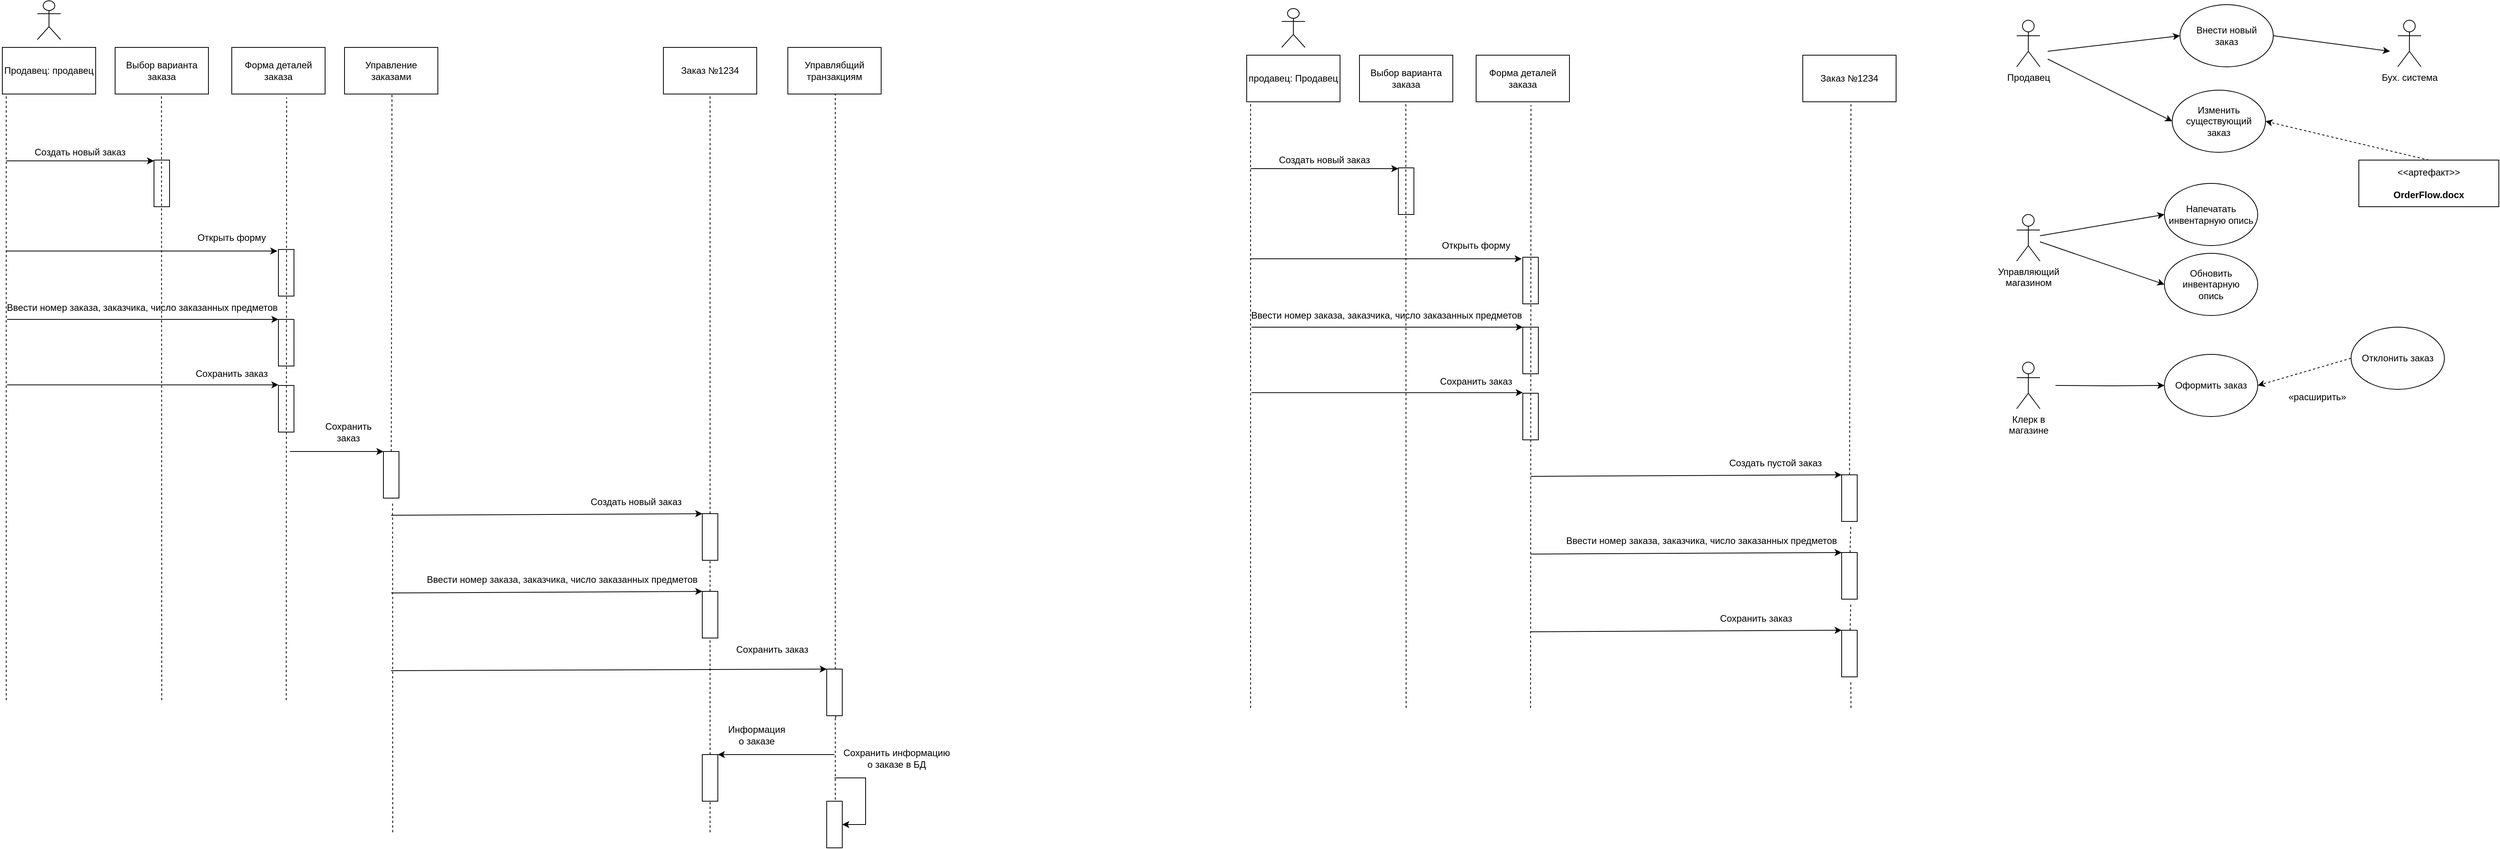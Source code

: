<mxfile version="21.7.2" type="github">
  <diagram name="Страница — 1" id="5BKbv1-Y0ZA6cRonurt2">
    <mxGraphModel dx="3470" dy="539" grid="1" gridSize="10" guides="1" tooltips="1" connect="1" arrows="1" fold="1" page="1" pageScale="1" pageWidth="827" pageHeight="1169" math="0" shadow="0">
      <root>
        <mxCell id="0" />
        <mxCell id="1" parent="0" />
        <mxCell id="kI3_UYpgPVmygFuwTGj5-16" style="rounded=0;orthogonalLoop=1;jettySize=auto;html=1;entryX=0;entryY=0.5;entryDx=0;entryDy=0;" edge="1" parent="1" target="kI3_UYpgPVmygFuwTGj5-4">
          <mxGeometry relative="1" as="geometry">
            <mxPoint x="160" y="115" as="sourcePoint" />
          </mxGeometry>
        </mxCell>
        <mxCell id="kI3_UYpgPVmygFuwTGj5-18" style="rounded=0;orthogonalLoop=1;jettySize=auto;html=1;entryX=0;entryY=0.5;entryDx=0;entryDy=0;" edge="1" parent="1" target="kI3_UYpgPVmygFuwTGj5-10">
          <mxGeometry relative="1" as="geometry">
            <mxPoint x="160" y="125" as="sourcePoint" />
          </mxGeometry>
        </mxCell>
        <mxCell id="kI3_UYpgPVmygFuwTGj5-1" value="Продавец" style="shape=umlActor;verticalLabelPosition=bottom;verticalAlign=top;html=1;outlineConnect=0;" vertex="1" parent="1">
          <mxGeometry x="120" y="75" width="30" height="60" as="geometry" />
        </mxCell>
        <mxCell id="kI3_UYpgPVmygFuwTGj5-2" value="Управляющий &lt;br&gt;магазином" style="shape=umlActor;verticalLabelPosition=bottom;verticalAlign=top;html=1;outlineConnect=0;" vertex="1" parent="1">
          <mxGeometry x="120" y="325" width="30" height="60" as="geometry" />
        </mxCell>
        <mxCell id="kI3_UYpgPVmygFuwTGj5-3" value="Бух. система" style="shape=umlActor;verticalLabelPosition=bottom;verticalAlign=top;html=1;outlineConnect=0;" vertex="1" parent="1">
          <mxGeometry x="610" y="75" width="30" height="60" as="geometry" />
        </mxCell>
        <mxCell id="kI3_UYpgPVmygFuwTGj5-17" style="rounded=0;orthogonalLoop=1;jettySize=auto;html=1;exitX=1;exitY=0.5;exitDx=0;exitDy=0;" edge="1" parent="1" source="kI3_UYpgPVmygFuwTGj5-4">
          <mxGeometry relative="1" as="geometry">
            <mxPoint x="600" y="115" as="targetPoint" />
          </mxGeometry>
        </mxCell>
        <mxCell id="kI3_UYpgPVmygFuwTGj5-4" value="Внести новый &lt;br&gt;заказ" style="ellipse;whiteSpace=wrap;html=1;" vertex="1" parent="1">
          <mxGeometry x="330" y="55" width="120" height="80" as="geometry" />
        </mxCell>
        <mxCell id="kI3_UYpgPVmygFuwTGj5-23" style="edgeStyle=orthogonalEdgeStyle;rounded=0;orthogonalLoop=1;jettySize=auto;html=1;entryX=0;entryY=0.5;entryDx=0;entryDy=0;" edge="1" parent="1" target="kI3_UYpgPVmygFuwTGj5-6">
          <mxGeometry relative="1" as="geometry">
            <mxPoint x="170" y="545" as="sourcePoint" />
          </mxGeometry>
        </mxCell>
        <mxCell id="kI3_UYpgPVmygFuwTGj5-5" value="Клерк в &lt;br&gt;магазине" style="shape=umlActor;verticalLabelPosition=bottom;verticalAlign=top;html=1;outlineConnect=0;" vertex="1" parent="1">
          <mxGeometry x="120" y="515" width="30" height="60" as="geometry" />
        </mxCell>
        <mxCell id="kI3_UYpgPVmygFuwTGj5-6" value="Оформить заказ" style="ellipse;whiteSpace=wrap;html=1;" vertex="1" parent="1">
          <mxGeometry x="310" y="505" width="120" height="80" as="geometry" />
        </mxCell>
        <mxCell id="kI3_UYpgPVmygFuwTGj5-21" style="rounded=0;orthogonalLoop=1;jettySize=auto;html=1;exitX=0;exitY=0.5;exitDx=0;exitDy=0;entryX=1;entryY=0.5;entryDx=0;entryDy=0;dashed=1;" edge="1" parent="1" source="kI3_UYpgPVmygFuwTGj5-7" target="kI3_UYpgPVmygFuwTGj5-6">
          <mxGeometry relative="1" as="geometry" />
        </mxCell>
        <mxCell id="kI3_UYpgPVmygFuwTGj5-7" value="Отклонить заказ" style="ellipse;whiteSpace=wrap;html=1;" vertex="1" parent="1">
          <mxGeometry x="550" y="470" width="120" height="80" as="geometry" />
        </mxCell>
        <mxCell id="kI3_UYpgPVmygFuwTGj5-8" value="Обновить&lt;br&gt;инвентарную&lt;br&gt;опись" style="ellipse;whiteSpace=wrap;html=1;" vertex="1" parent="1">
          <mxGeometry x="310" y="375" width="120" height="80" as="geometry" />
        </mxCell>
        <mxCell id="kI3_UYpgPVmygFuwTGj5-9" value="Напечатать инвентарную опись" style="ellipse;whiteSpace=wrap;html=1;" vertex="1" parent="1">
          <mxGeometry x="310" y="285" width="120" height="80" as="geometry" />
        </mxCell>
        <mxCell id="kI3_UYpgPVmygFuwTGj5-10" value="Изменить существующий &lt;br&gt;заказ" style="ellipse;whiteSpace=wrap;html=1;" vertex="1" parent="1">
          <mxGeometry x="320" y="165" width="120" height="80" as="geometry" />
        </mxCell>
        <mxCell id="kI3_UYpgPVmygFuwTGj5-19" style="rounded=0;orthogonalLoop=1;jettySize=auto;html=1;exitX=0.5;exitY=0;exitDx=0;exitDy=0;entryX=1;entryY=0.5;entryDx=0;entryDy=0;dashed=1;" edge="1" parent="1" source="kI3_UYpgPVmygFuwTGj5-11" target="kI3_UYpgPVmygFuwTGj5-10">
          <mxGeometry relative="1" as="geometry" />
        </mxCell>
        <mxCell id="kI3_UYpgPVmygFuwTGj5-11" value="&amp;lt;&amp;lt;артефакт&amp;gt;&amp;gt;&lt;br&gt;&lt;br&gt;&lt;b&gt;OrderFlow.docx&lt;/b&gt;" style="html=1;align=center;verticalAlign=middle;dashed=0;whiteSpace=wrap;" vertex="1" parent="1">
          <mxGeometry x="560" y="255" width="180" height="60" as="geometry" />
        </mxCell>
        <mxCell id="kI3_UYpgPVmygFuwTGj5-12" value="" style="endArrow=classic;html=1;rounded=0;entryX=0;entryY=0.5;entryDx=0;entryDy=0;" edge="1" parent="1" source="kI3_UYpgPVmygFuwTGj5-2" target="kI3_UYpgPVmygFuwTGj5-8">
          <mxGeometry width="50" height="50" relative="1" as="geometry">
            <mxPoint x="390" y="445" as="sourcePoint" />
            <mxPoint x="440" y="395" as="targetPoint" />
            <Array as="points" />
          </mxGeometry>
        </mxCell>
        <mxCell id="kI3_UYpgPVmygFuwTGj5-14" value="" style="endArrow=classic;html=1;rounded=0;entryX=0;entryY=0.5;entryDx=0;entryDy=0;" edge="1" parent="1" source="kI3_UYpgPVmygFuwTGj5-2" target="kI3_UYpgPVmygFuwTGj5-9">
          <mxGeometry width="50" height="50" relative="1" as="geometry">
            <mxPoint x="160" y="370" as="sourcePoint" />
            <mxPoint x="320" y="425" as="targetPoint" />
            <Array as="points" />
          </mxGeometry>
        </mxCell>
        <mxCell id="kI3_UYpgPVmygFuwTGj5-22" value="&amp;nbsp;«расширить»" style="text;html=1;strokeColor=none;fillColor=none;align=center;verticalAlign=middle;whiteSpace=wrap;rounded=0;" vertex="1" parent="1">
          <mxGeometry x="460" y="545" width="90" height="30" as="geometry" />
        </mxCell>
        <mxCell id="kI3_UYpgPVmygFuwTGj5-24" value="продавец: Продавец" style="rounded=0;whiteSpace=wrap;html=1;" vertex="1" parent="1">
          <mxGeometry x="-870" y="120" width="120" height="60" as="geometry" />
        </mxCell>
        <mxCell id="kI3_UYpgPVmygFuwTGj5-25" value="" style="shape=umlActor;verticalLabelPosition=bottom;verticalAlign=top;html=1;outlineConnect=0;" vertex="1" parent="1">
          <mxGeometry x="-825" y="60" width="30" height="50" as="geometry" />
        </mxCell>
        <mxCell id="kI3_UYpgPVmygFuwTGj5-29" value="Выбор варианта заказа" style="rounded=0;whiteSpace=wrap;html=1;" vertex="1" parent="1">
          <mxGeometry x="-725" y="120" width="120" height="60" as="geometry" />
        </mxCell>
        <mxCell id="kI3_UYpgPVmygFuwTGj5-30" value="Форма деталей заказа" style="rounded=0;whiteSpace=wrap;html=1;" vertex="1" parent="1">
          <mxGeometry x="-575" y="120" width="120" height="60" as="geometry" />
        </mxCell>
        <mxCell id="kI3_UYpgPVmygFuwTGj5-32" value="" style="endArrow=classic;html=1;rounded=0;entryX=0;entryY=0.25;entryDx=0;entryDy=0;" edge="1" parent="1">
          <mxGeometry width="50" height="50" relative="1" as="geometry">
            <mxPoint x="-865" y="266" as="sourcePoint" />
            <mxPoint x="-675" y="266" as="targetPoint" />
          </mxGeometry>
        </mxCell>
        <mxCell id="kI3_UYpgPVmygFuwTGj5-33" value="Создать новый заказ" style="text;html=1;strokeColor=none;fillColor=none;align=center;verticalAlign=middle;whiteSpace=wrap;rounded=0;" vertex="1" parent="1">
          <mxGeometry x="-835" y="240" width="130" height="30" as="geometry" />
        </mxCell>
        <mxCell id="kI3_UYpgPVmygFuwTGj5-36" value="" style="rounded=0;whiteSpace=wrap;html=1;" vertex="1" parent="1">
          <mxGeometry x="-675" y="265" width="20" height="60" as="geometry" />
        </mxCell>
        <mxCell id="kI3_UYpgPVmygFuwTGj5-37" value="" style="endArrow=classic;html=1;rounded=0;entryX=-0.07;entryY=0.167;entryDx=0;entryDy=0;entryPerimeter=0;" edge="1" parent="1">
          <mxGeometry width="50" height="50" relative="1" as="geometry">
            <mxPoint x="-865" y="382" as="sourcePoint" />
            <mxPoint x="-516.4" y="382.02" as="targetPoint" />
          </mxGeometry>
        </mxCell>
        <mxCell id="kI3_UYpgPVmygFuwTGj5-38" value="" style="rounded=0;whiteSpace=wrap;html=1;" vertex="1" parent="1">
          <mxGeometry x="-515" y="380" width="20" height="60" as="geometry" />
        </mxCell>
        <mxCell id="kI3_UYpgPVmygFuwTGj5-39" value="Открыть форму" style="text;html=1;strokeColor=none;fillColor=none;align=center;verticalAlign=middle;whiteSpace=wrap;rounded=0;" vertex="1" parent="1">
          <mxGeometry x="-625" y="350" width="100" height="30" as="geometry" />
        </mxCell>
        <mxCell id="kI3_UYpgPVmygFuwTGj5-40" value="" style="rounded=0;whiteSpace=wrap;html=1;" vertex="1" parent="1">
          <mxGeometry x="-515" y="470" width="20" height="60" as="geometry" />
        </mxCell>
        <mxCell id="kI3_UYpgPVmygFuwTGj5-41" value="" style="rounded=0;whiteSpace=wrap;html=1;" vertex="1" parent="1">
          <mxGeometry x="-515" y="555" width="20" height="60" as="geometry" />
        </mxCell>
        <mxCell id="kI3_UYpgPVmygFuwTGj5-42" value="" style="endArrow=classic;html=1;rounded=0;entryX=-0.07;entryY=0.167;entryDx=0;entryDy=0;entryPerimeter=0;" edge="1" parent="1">
          <mxGeometry width="50" height="50" relative="1" as="geometry">
            <mxPoint x="-864" y="470" as="sourcePoint" />
            <mxPoint x="-515" y="470" as="targetPoint" />
          </mxGeometry>
        </mxCell>
        <mxCell id="kI3_UYpgPVmygFuwTGj5-43" value="Ввести номер заказа, заказчика, число заказанных предметов" style="text;html=1;strokeColor=none;fillColor=none;align=center;verticalAlign=middle;whiteSpace=wrap;rounded=0;" vertex="1" parent="1">
          <mxGeometry x="-870" y="440" width="360" height="30" as="geometry" />
        </mxCell>
        <mxCell id="kI3_UYpgPVmygFuwTGj5-44" value="" style="endArrow=classic;html=1;rounded=0;entryX=-0.07;entryY=0.167;entryDx=0;entryDy=0;entryPerimeter=0;" edge="1" parent="1">
          <mxGeometry width="50" height="50" relative="1" as="geometry">
            <mxPoint x="-864" y="554.2" as="sourcePoint" />
            <mxPoint x="-515" y="554.2" as="targetPoint" />
          </mxGeometry>
        </mxCell>
        <mxCell id="kI3_UYpgPVmygFuwTGj5-45" value="Сохранить заказ" style="text;html=1;strokeColor=none;fillColor=none;align=center;verticalAlign=middle;whiteSpace=wrap;rounded=0;" vertex="1" parent="1">
          <mxGeometry x="-625" y="525" width="100" height="30" as="geometry" />
        </mxCell>
        <mxCell id="kI3_UYpgPVmygFuwTGj5-46" value="" style="endArrow=none;html=1;rounded=0;entryX=0.588;entryY=1.073;entryDx=0;entryDy=0;entryPerimeter=0;dashed=1;" edge="1" parent="1" target="kI3_UYpgPVmygFuwTGj5-30">
          <mxGeometry width="50" height="50" relative="1" as="geometry">
            <mxPoint x="-505" y="960" as="sourcePoint" />
            <mxPoint x="-445" y="310" as="targetPoint" />
          </mxGeometry>
        </mxCell>
        <mxCell id="kI3_UYpgPVmygFuwTGj5-47" value="" style="endArrow=none;html=1;rounded=0;entryX=0.588;entryY=1.073;entryDx=0;entryDy=0;entryPerimeter=0;dashed=1;" edge="1" parent="1">
          <mxGeometry width="50" height="50" relative="1" as="geometry">
            <mxPoint x="-665" y="960" as="sourcePoint" />
            <mxPoint x="-665.4" y="180" as="targetPoint" />
          </mxGeometry>
        </mxCell>
        <mxCell id="kI3_UYpgPVmygFuwTGj5-48" value="" style="endArrow=none;html=1;rounded=0;entryX=0.588;entryY=1.073;entryDx=0;entryDy=0;entryPerimeter=0;dashed=1;" edge="1" parent="1">
          <mxGeometry width="50" height="50" relative="1" as="geometry">
            <mxPoint x="-865" y="960" as="sourcePoint" />
            <mxPoint x="-865" y="180" as="targetPoint" />
          </mxGeometry>
        </mxCell>
        <mxCell id="kI3_UYpgPVmygFuwTGj5-49" value="Заказ №1234" style="rounded=0;whiteSpace=wrap;html=1;" vertex="1" parent="1">
          <mxGeometry x="-155" y="120" width="120" height="60" as="geometry" />
        </mxCell>
        <mxCell id="kI3_UYpgPVmygFuwTGj5-50" value="" style="endArrow=none;html=1;rounded=0;entryX=0.588;entryY=1.073;entryDx=0;entryDy=0;entryPerimeter=0;dashed=1;" edge="1" parent="1" source="kI3_UYpgPVmygFuwTGj5-52">
          <mxGeometry width="50" height="50" relative="1" as="geometry">
            <mxPoint x="-93" y="960" as="sourcePoint" />
            <mxPoint x="-93" y="180" as="targetPoint" />
          </mxGeometry>
        </mxCell>
        <mxCell id="kI3_UYpgPVmygFuwTGj5-51" value="" style="endArrow=classic;html=1;rounded=0;entryX=0;entryY=0;entryDx=0;entryDy=0;" edge="1" parent="1" target="kI3_UYpgPVmygFuwTGj5-52">
          <mxGeometry width="50" height="50" relative="1" as="geometry">
            <mxPoint x="-505" y="662" as="sourcePoint" />
            <mxPoint x="-156.4" y="662.02" as="targetPoint" />
          </mxGeometry>
        </mxCell>
        <mxCell id="kI3_UYpgPVmygFuwTGj5-53" value="Создать пустой заказ" style="text;html=1;strokeColor=none;fillColor=none;align=center;verticalAlign=middle;whiteSpace=wrap;rounded=0;" vertex="1" parent="1">
          <mxGeometry x="-265" y="630" width="150" height="30" as="geometry" />
        </mxCell>
        <mxCell id="kI3_UYpgPVmygFuwTGj5-54" value="" style="endArrow=classic;html=1;rounded=0;entryX=0;entryY=0;entryDx=0;entryDy=0;" edge="1" parent="1" target="kI3_UYpgPVmygFuwTGj5-55">
          <mxGeometry width="50" height="50" relative="1" as="geometry">
            <mxPoint x="-505" y="762" as="sourcePoint" />
            <mxPoint x="-156.4" y="762.02" as="targetPoint" />
          </mxGeometry>
        </mxCell>
        <mxCell id="kI3_UYpgPVmygFuwTGj5-56" value="Ввести номер заказа, заказчика, число заказанных предметов" style="text;html=1;strokeColor=none;fillColor=none;align=center;verticalAlign=middle;whiteSpace=wrap;rounded=0;" vertex="1" parent="1">
          <mxGeometry x="-465" y="730" width="360" height="30" as="geometry" />
        </mxCell>
        <mxCell id="kI3_UYpgPVmygFuwTGj5-57" value="" style="endArrow=classic;html=1;rounded=0;entryX=0;entryY=0;entryDx=0;entryDy=0;" edge="1" parent="1" target="kI3_UYpgPVmygFuwTGj5-58">
          <mxGeometry width="50" height="50" relative="1" as="geometry">
            <mxPoint x="-505" y="862" as="sourcePoint" />
            <mxPoint x="-156.4" y="862.02" as="targetPoint" />
          </mxGeometry>
        </mxCell>
        <mxCell id="kI3_UYpgPVmygFuwTGj5-59" value="Сохранить заказ" style="text;html=1;strokeColor=none;fillColor=none;align=center;verticalAlign=middle;whiteSpace=wrap;rounded=0;" vertex="1" parent="1">
          <mxGeometry x="-265" y="830" width="100" height="30" as="geometry" />
        </mxCell>
        <mxCell id="kI3_UYpgPVmygFuwTGj5-60" value="" style="endArrow=none;html=1;rounded=0;entryX=0.588;entryY=1.073;entryDx=0;entryDy=0;entryPerimeter=0;dashed=1;" edge="1" parent="1" source="kI3_UYpgPVmygFuwTGj5-55" target="kI3_UYpgPVmygFuwTGj5-52">
          <mxGeometry width="50" height="50" relative="1" as="geometry">
            <mxPoint x="-93" y="960" as="sourcePoint" />
            <mxPoint x="-93" y="180" as="targetPoint" />
          </mxGeometry>
        </mxCell>
        <mxCell id="kI3_UYpgPVmygFuwTGj5-52" value="" style="rounded=0;whiteSpace=wrap;html=1;" vertex="1" parent="1">
          <mxGeometry x="-105" y="660" width="20" height="60" as="geometry" />
        </mxCell>
        <mxCell id="kI3_UYpgPVmygFuwTGj5-61" value="" style="endArrow=none;html=1;rounded=0;entryX=0.588;entryY=1.073;entryDx=0;entryDy=0;entryPerimeter=0;dashed=1;" edge="1" parent="1" source="kI3_UYpgPVmygFuwTGj5-58" target="kI3_UYpgPVmygFuwTGj5-55">
          <mxGeometry width="50" height="50" relative="1" as="geometry">
            <mxPoint x="-93" y="960" as="sourcePoint" />
            <mxPoint x="-93" y="724" as="targetPoint" />
          </mxGeometry>
        </mxCell>
        <mxCell id="kI3_UYpgPVmygFuwTGj5-55" value="" style="rounded=0;whiteSpace=wrap;html=1;" vertex="1" parent="1">
          <mxGeometry x="-105" y="760" width="20" height="60" as="geometry" />
        </mxCell>
        <mxCell id="kI3_UYpgPVmygFuwTGj5-62" value="" style="endArrow=none;html=1;rounded=0;entryX=0.588;entryY=1.073;entryDx=0;entryDy=0;entryPerimeter=0;dashed=1;" edge="1" parent="1" target="kI3_UYpgPVmygFuwTGj5-58">
          <mxGeometry width="50" height="50" relative="1" as="geometry">
            <mxPoint x="-93" y="960" as="sourcePoint" />
            <mxPoint x="-93" y="824" as="targetPoint" />
          </mxGeometry>
        </mxCell>
        <mxCell id="kI3_UYpgPVmygFuwTGj5-58" value="" style="rounded=0;whiteSpace=wrap;html=1;" vertex="1" parent="1">
          <mxGeometry x="-105" y="860" width="20" height="60" as="geometry" />
        </mxCell>
        <mxCell id="kI3_UYpgPVmygFuwTGj5-63" value="Продавец: продавец" style="rounded=0;whiteSpace=wrap;html=1;" vertex="1" parent="1">
          <mxGeometry x="-2470" y="110" width="120" height="60" as="geometry" />
        </mxCell>
        <mxCell id="kI3_UYpgPVmygFuwTGj5-64" value="" style="shape=umlActor;verticalLabelPosition=bottom;verticalAlign=top;html=1;outlineConnect=0;" vertex="1" parent="1">
          <mxGeometry x="-2425" y="50" width="30" height="50" as="geometry" />
        </mxCell>
        <mxCell id="kI3_UYpgPVmygFuwTGj5-65" value="Выбор варианта заказа" style="rounded=0;whiteSpace=wrap;html=1;" vertex="1" parent="1">
          <mxGeometry x="-2325" y="110" width="120" height="60" as="geometry" />
        </mxCell>
        <mxCell id="kI3_UYpgPVmygFuwTGj5-66" value="Форма деталей заказа" style="rounded=0;whiteSpace=wrap;html=1;" vertex="1" parent="1">
          <mxGeometry x="-2175" y="110" width="120" height="60" as="geometry" />
        </mxCell>
        <mxCell id="kI3_UYpgPVmygFuwTGj5-67" value="" style="endArrow=classic;html=1;rounded=0;entryX=0;entryY=0.25;entryDx=0;entryDy=0;" edge="1" parent="1">
          <mxGeometry width="50" height="50" relative="1" as="geometry">
            <mxPoint x="-2465" y="256" as="sourcePoint" />
            <mxPoint x="-2275" y="256" as="targetPoint" />
          </mxGeometry>
        </mxCell>
        <mxCell id="kI3_UYpgPVmygFuwTGj5-68" value="Создать новый заказ" style="text;html=1;strokeColor=none;fillColor=none;align=center;verticalAlign=middle;whiteSpace=wrap;rounded=0;" vertex="1" parent="1">
          <mxGeometry x="-2435" y="230" width="130" height="30" as="geometry" />
        </mxCell>
        <mxCell id="kI3_UYpgPVmygFuwTGj5-69" value="" style="rounded=0;whiteSpace=wrap;html=1;" vertex="1" parent="1">
          <mxGeometry x="-2275" y="255" width="20" height="60" as="geometry" />
        </mxCell>
        <mxCell id="kI3_UYpgPVmygFuwTGj5-70" value="" style="endArrow=classic;html=1;rounded=0;entryX=-0.07;entryY=0.167;entryDx=0;entryDy=0;entryPerimeter=0;" edge="1" parent="1">
          <mxGeometry width="50" height="50" relative="1" as="geometry">
            <mxPoint x="-2465" y="372" as="sourcePoint" />
            <mxPoint x="-2116.4" y="372.02" as="targetPoint" />
          </mxGeometry>
        </mxCell>
        <mxCell id="kI3_UYpgPVmygFuwTGj5-71" value="" style="rounded=0;whiteSpace=wrap;html=1;" vertex="1" parent="1">
          <mxGeometry x="-2115" y="370" width="20" height="60" as="geometry" />
        </mxCell>
        <mxCell id="kI3_UYpgPVmygFuwTGj5-72" value="Открыть форму" style="text;html=1;strokeColor=none;fillColor=none;align=center;verticalAlign=middle;whiteSpace=wrap;rounded=0;" vertex="1" parent="1">
          <mxGeometry x="-2225" y="340" width="100" height="30" as="geometry" />
        </mxCell>
        <mxCell id="kI3_UYpgPVmygFuwTGj5-73" value="" style="rounded=0;whiteSpace=wrap;html=1;" vertex="1" parent="1">
          <mxGeometry x="-2115" y="460" width="20" height="60" as="geometry" />
        </mxCell>
        <mxCell id="kI3_UYpgPVmygFuwTGj5-74" value="" style="rounded=0;whiteSpace=wrap;html=1;" vertex="1" parent="1">
          <mxGeometry x="-2115" y="545" width="20" height="60" as="geometry" />
        </mxCell>
        <mxCell id="kI3_UYpgPVmygFuwTGj5-75" value="" style="endArrow=classic;html=1;rounded=0;entryX=-0.07;entryY=0.167;entryDx=0;entryDy=0;entryPerimeter=0;" edge="1" parent="1">
          <mxGeometry width="50" height="50" relative="1" as="geometry">
            <mxPoint x="-2464" y="460" as="sourcePoint" />
            <mxPoint x="-2115" y="460" as="targetPoint" />
          </mxGeometry>
        </mxCell>
        <mxCell id="kI3_UYpgPVmygFuwTGj5-76" value="Ввести номер заказа, заказчика, число заказанных предметов" style="text;html=1;strokeColor=none;fillColor=none;align=center;verticalAlign=middle;whiteSpace=wrap;rounded=0;" vertex="1" parent="1">
          <mxGeometry x="-2470" y="430" width="360" height="30" as="geometry" />
        </mxCell>
        <mxCell id="kI3_UYpgPVmygFuwTGj5-77" value="" style="endArrow=classic;html=1;rounded=0;entryX=-0.07;entryY=0.167;entryDx=0;entryDy=0;entryPerimeter=0;" edge="1" parent="1">
          <mxGeometry width="50" height="50" relative="1" as="geometry">
            <mxPoint x="-2464" y="544.2" as="sourcePoint" />
            <mxPoint x="-2115" y="544.2" as="targetPoint" />
          </mxGeometry>
        </mxCell>
        <mxCell id="kI3_UYpgPVmygFuwTGj5-78" value="Сохранить заказ" style="text;html=1;strokeColor=none;fillColor=none;align=center;verticalAlign=middle;whiteSpace=wrap;rounded=0;" vertex="1" parent="1">
          <mxGeometry x="-2225" y="515" width="100" height="30" as="geometry" />
        </mxCell>
        <mxCell id="kI3_UYpgPVmygFuwTGj5-79" value="" style="endArrow=none;html=1;rounded=0;entryX=0.588;entryY=1.073;entryDx=0;entryDy=0;entryPerimeter=0;dashed=1;" edge="1" parent="1" target="kI3_UYpgPVmygFuwTGj5-66">
          <mxGeometry width="50" height="50" relative="1" as="geometry">
            <mxPoint x="-2105" y="950" as="sourcePoint" />
            <mxPoint x="-2045" y="300" as="targetPoint" />
          </mxGeometry>
        </mxCell>
        <mxCell id="kI3_UYpgPVmygFuwTGj5-80" value="" style="endArrow=none;html=1;rounded=0;entryX=0.588;entryY=1.073;entryDx=0;entryDy=0;entryPerimeter=0;dashed=1;" edge="1" parent="1">
          <mxGeometry width="50" height="50" relative="1" as="geometry">
            <mxPoint x="-2265" y="950" as="sourcePoint" />
            <mxPoint x="-2265.4" y="170" as="targetPoint" />
          </mxGeometry>
        </mxCell>
        <mxCell id="kI3_UYpgPVmygFuwTGj5-81" value="" style="endArrow=none;html=1;rounded=0;entryX=0.588;entryY=1.073;entryDx=0;entryDy=0;entryPerimeter=0;dashed=1;" edge="1" parent="1">
          <mxGeometry width="50" height="50" relative="1" as="geometry">
            <mxPoint x="-2465" y="950" as="sourcePoint" />
            <mxPoint x="-2465" y="170" as="targetPoint" />
          </mxGeometry>
        </mxCell>
        <mxCell id="kI3_UYpgPVmygFuwTGj5-82" value="Заказ №1234" style="rounded=0;whiteSpace=wrap;html=1;" vertex="1" parent="1">
          <mxGeometry x="-1620" y="110" width="120" height="60" as="geometry" />
        </mxCell>
        <mxCell id="kI3_UYpgPVmygFuwTGj5-83" value="" style="endArrow=none;html=1;rounded=0;entryX=0.5;entryY=1;entryDx=0;entryDy=0;dashed=1;" edge="1" parent="1" source="kI3_UYpgPVmygFuwTGj5-91" target="kI3_UYpgPVmygFuwTGj5-82">
          <mxGeometry width="50" height="50" relative="1" as="geometry">
            <mxPoint x="-1693" y="950" as="sourcePoint" />
            <mxPoint x="-1693" y="170" as="targetPoint" />
          </mxGeometry>
        </mxCell>
        <mxCell id="kI3_UYpgPVmygFuwTGj5-84" value="" style="endArrow=classic;html=1;rounded=0;entryX=0;entryY=0;entryDx=0;entryDy=0;" edge="1" parent="1" target="kI3_UYpgPVmygFuwTGj5-91">
          <mxGeometry width="50" height="50" relative="1" as="geometry">
            <mxPoint x="-1970" y="712" as="sourcePoint" />
            <mxPoint x="-1621.4" y="712.02" as="targetPoint" />
          </mxGeometry>
        </mxCell>
        <mxCell id="kI3_UYpgPVmygFuwTGj5-85" value="Создать новый заказ" style="text;html=1;strokeColor=none;fillColor=none;align=center;verticalAlign=middle;whiteSpace=wrap;rounded=0;" vertex="1" parent="1">
          <mxGeometry x="-1730" y="680" width="150" height="30" as="geometry" />
        </mxCell>
        <mxCell id="kI3_UYpgPVmygFuwTGj5-86" value="" style="endArrow=classic;html=1;rounded=0;entryX=0;entryY=0;entryDx=0;entryDy=0;" edge="1" parent="1" target="kI3_UYpgPVmygFuwTGj5-93">
          <mxGeometry width="50" height="50" relative="1" as="geometry">
            <mxPoint x="-1970" y="812" as="sourcePoint" />
            <mxPoint x="-1621.4" y="812.02" as="targetPoint" />
          </mxGeometry>
        </mxCell>
        <mxCell id="kI3_UYpgPVmygFuwTGj5-87" value="Ввести номер заказа, заказчика, число заказанных предметов" style="text;html=1;strokeColor=none;fillColor=none;align=center;verticalAlign=middle;whiteSpace=wrap;rounded=0;" vertex="1" parent="1">
          <mxGeometry x="-1930" y="780" width="360" height="30" as="geometry" />
        </mxCell>
        <mxCell id="kI3_UYpgPVmygFuwTGj5-88" value="" style="endArrow=classic;html=1;rounded=0;entryX=0;entryY=0;entryDx=0;entryDy=0;" edge="1" parent="1" target="kI3_UYpgPVmygFuwTGj5-95">
          <mxGeometry width="50" height="50" relative="1" as="geometry">
            <mxPoint x="-1970" y="912" as="sourcePoint" />
            <mxPoint x="-1621.4" y="912.02" as="targetPoint" />
          </mxGeometry>
        </mxCell>
        <mxCell id="kI3_UYpgPVmygFuwTGj5-89" value="Сохранить заказ" style="text;html=1;strokeColor=none;fillColor=none;align=center;verticalAlign=middle;whiteSpace=wrap;rounded=0;" vertex="1" parent="1">
          <mxGeometry x="-1530" y="870" width="100" height="30" as="geometry" />
        </mxCell>
        <mxCell id="kI3_UYpgPVmygFuwTGj5-90" value="" style="endArrow=none;html=1;rounded=0;entryX=0.5;entryY=1;entryDx=0;entryDy=0;dashed=1;" edge="1" parent="1" source="kI3_UYpgPVmygFuwTGj5-93" target="kI3_UYpgPVmygFuwTGj5-91">
          <mxGeometry width="50" height="50" relative="1" as="geometry">
            <mxPoint x="-1693" y="950" as="sourcePoint" />
            <mxPoint x="-1693" y="170" as="targetPoint" />
          </mxGeometry>
        </mxCell>
        <mxCell id="kI3_UYpgPVmygFuwTGj5-91" value="" style="rounded=0;whiteSpace=wrap;html=1;" vertex="1" parent="1">
          <mxGeometry x="-1570" y="710" width="20" height="60" as="geometry" />
        </mxCell>
        <mxCell id="kI3_UYpgPVmygFuwTGj5-92" value="" style="endArrow=none;html=1;rounded=0;entryX=0.5;entryY=1;entryDx=0;entryDy=0;dashed=1;" edge="1" parent="1" source="kI3_UYpgPVmygFuwTGj5-106" target="kI3_UYpgPVmygFuwTGj5-93">
          <mxGeometry width="50" height="50" relative="1" as="geometry">
            <mxPoint x="-1560" y="1120" as="sourcePoint" />
            <mxPoint x="-1693" y="714" as="targetPoint" />
          </mxGeometry>
        </mxCell>
        <mxCell id="kI3_UYpgPVmygFuwTGj5-93" value="" style="rounded=0;whiteSpace=wrap;html=1;" vertex="1" parent="1">
          <mxGeometry x="-1570" y="810" width="20" height="60" as="geometry" />
        </mxCell>
        <mxCell id="kI3_UYpgPVmygFuwTGj5-96" value="Управление заказами" style="rounded=0;whiteSpace=wrap;html=1;" vertex="1" parent="1">
          <mxGeometry x="-2030" y="110" width="120" height="60" as="geometry" />
        </mxCell>
        <mxCell id="kI3_UYpgPVmygFuwTGj5-97" value="Управлябщий транзакциям" style="rounded=0;whiteSpace=wrap;html=1;" vertex="1" parent="1">
          <mxGeometry x="-1460" y="110" width="120" height="60" as="geometry" />
        </mxCell>
        <mxCell id="kI3_UYpgPVmygFuwTGj5-98" value="" style="endArrow=none;html=1;rounded=0;entryX=0.588;entryY=1.073;entryDx=0;entryDy=0;entryPerimeter=0;dashed=1;" edge="1" parent="1" source="kI3_UYpgPVmygFuwTGj5-100">
          <mxGeometry width="50" height="50" relative="1" as="geometry">
            <mxPoint x="-1970" y="946" as="sourcePoint" />
            <mxPoint x="-1969" y="170" as="targetPoint" />
          </mxGeometry>
        </mxCell>
        <mxCell id="kI3_UYpgPVmygFuwTGj5-101" value="" style="endArrow=none;html=1;rounded=0;entryX=0.588;entryY=1.073;entryDx=0;entryDy=0;entryPerimeter=0;dashed=1;" edge="1" parent="1" target="kI3_UYpgPVmygFuwTGj5-100">
          <mxGeometry width="50" height="50" relative="1" as="geometry">
            <mxPoint x="-1968" y="1120" as="sourcePoint" />
            <mxPoint x="-1969" y="170" as="targetPoint" />
          </mxGeometry>
        </mxCell>
        <mxCell id="kI3_UYpgPVmygFuwTGj5-100" value="" style="rounded=0;whiteSpace=wrap;html=1;" vertex="1" parent="1">
          <mxGeometry x="-1980" y="630" width="20" height="60" as="geometry" />
        </mxCell>
        <mxCell id="kI3_UYpgPVmygFuwTGj5-102" value="" style="endArrow=classic;html=1;rounded=0;entryX=0;entryY=0;entryDx=0;entryDy=0;" edge="1" parent="1" target="kI3_UYpgPVmygFuwTGj5-100">
          <mxGeometry width="50" height="50" relative="1" as="geometry">
            <mxPoint x="-2100" y="630" as="sourcePoint" />
            <mxPoint x="-2050" y="600" as="targetPoint" />
          </mxGeometry>
        </mxCell>
        <mxCell id="kI3_UYpgPVmygFuwTGj5-103" value="Сохранить заказ" style="text;html=1;strokeColor=none;fillColor=none;align=center;verticalAlign=middle;whiteSpace=wrap;rounded=0;" vertex="1" parent="1">
          <mxGeometry x="-2055" y="590" width="60" height="30" as="geometry" />
        </mxCell>
        <mxCell id="kI3_UYpgPVmygFuwTGj5-104" value="" style="endArrow=none;html=1;rounded=0;entryX=0.588;entryY=1.073;entryDx=0;entryDy=0;entryPerimeter=0;dashed=1;" edge="1" parent="1">
          <mxGeometry width="50" height="50" relative="1" as="geometry">
            <mxPoint x="-1399" y="1120" as="sourcePoint" />
            <mxPoint x="-1399" y="170" as="targetPoint" />
          </mxGeometry>
        </mxCell>
        <mxCell id="kI3_UYpgPVmygFuwTGj5-105" value="" style="endArrow=none;html=1;rounded=0;entryX=0.588;entryY=1.073;entryDx=0;entryDy=0;entryPerimeter=0;dashed=1;" edge="1" parent="1" target="kI3_UYpgPVmygFuwTGj5-95">
          <mxGeometry width="50" height="50" relative="1" as="geometry">
            <mxPoint x="-1400" y="946" as="sourcePoint" />
            <mxPoint x="-1399" y="170" as="targetPoint" />
          </mxGeometry>
        </mxCell>
        <mxCell id="kI3_UYpgPVmygFuwTGj5-95" value="" style="rounded=0;whiteSpace=wrap;html=1;" vertex="1" parent="1">
          <mxGeometry x="-1410" y="910" width="20" height="60" as="geometry" />
        </mxCell>
        <mxCell id="kI3_UYpgPVmygFuwTGj5-107" value="" style="endArrow=none;html=1;rounded=0;entryX=0.5;entryY=1;entryDx=0;entryDy=0;dashed=1;" edge="1" parent="1" target="kI3_UYpgPVmygFuwTGj5-106">
          <mxGeometry width="50" height="50" relative="1" as="geometry">
            <mxPoint x="-1560" y="1120" as="sourcePoint" />
            <mxPoint x="-1560" y="870" as="targetPoint" />
          </mxGeometry>
        </mxCell>
        <mxCell id="kI3_UYpgPVmygFuwTGj5-106" value="" style="rounded=0;whiteSpace=wrap;html=1;" vertex="1" parent="1">
          <mxGeometry x="-1570" y="1020" width="20" height="60" as="geometry" />
        </mxCell>
        <mxCell id="kI3_UYpgPVmygFuwTGj5-108" value="" style="endArrow=classic;html=1;rounded=0;entryX=1;entryY=0;entryDx=0;entryDy=0;" edge="1" parent="1" target="kI3_UYpgPVmygFuwTGj5-106">
          <mxGeometry width="50" height="50" relative="1" as="geometry">
            <mxPoint x="-1400" y="1020" as="sourcePoint" />
            <mxPoint x="-1210" y="950" as="targetPoint" />
          </mxGeometry>
        </mxCell>
        <mxCell id="kI3_UYpgPVmygFuwTGj5-109" value="Информация о заказе" style="text;html=1;strokeColor=none;fillColor=none;align=center;verticalAlign=middle;whiteSpace=wrap;rounded=0;" vertex="1" parent="1">
          <mxGeometry x="-1530" y="980" width="60" height="30" as="geometry" />
        </mxCell>
        <mxCell id="kI3_UYpgPVmygFuwTGj5-110" value="" style="rounded=0;whiteSpace=wrap;html=1;" vertex="1" parent="1">
          <mxGeometry x="-1410" y="1080" width="20" height="60" as="geometry" />
        </mxCell>
        <mxCell id="kI3_UYpgPVmygFuwTGj5-111" value="" style="endArrow=classic;html=1;rounded=0;entryX=1;entryY=0.5;entryDx=0;entryDy=0;" edge="1" parent="1" target="kI3_UYpgPVmygFuwTGj5-110">
          <mxGeometry width="50" height="50" relative="1" as="geometry">
            <mxPoint x="-1400" y="1050" as="sourcePoint" />
            <mxPoint x="-1350" y="1000" as="targetPoint" />
            <Array as="points">
              <mxPoint x="-1360" y="1050" />
              <mxPoint x="-1360" y="1110" />
            </Array>
          </mxGeometry>
        </mxCell>
        <mxCell id="kI3_UYpgPVmygFuwTGj5-112" value="Сохранить информацию о заказе в БД" style="text;html=1;strokeColor=none;fillColor=none;align=center;verticalAlign=middle;whiteSpace=wrap;rounded=0;" vertex="1" parent="1">
          <mxGeometry x="-1390" y="1010" width="140" height="30" as="geometry" />
        </mxCell>
      </root>
    </mxGraphModel>
  </diagram>
</mxfile>
